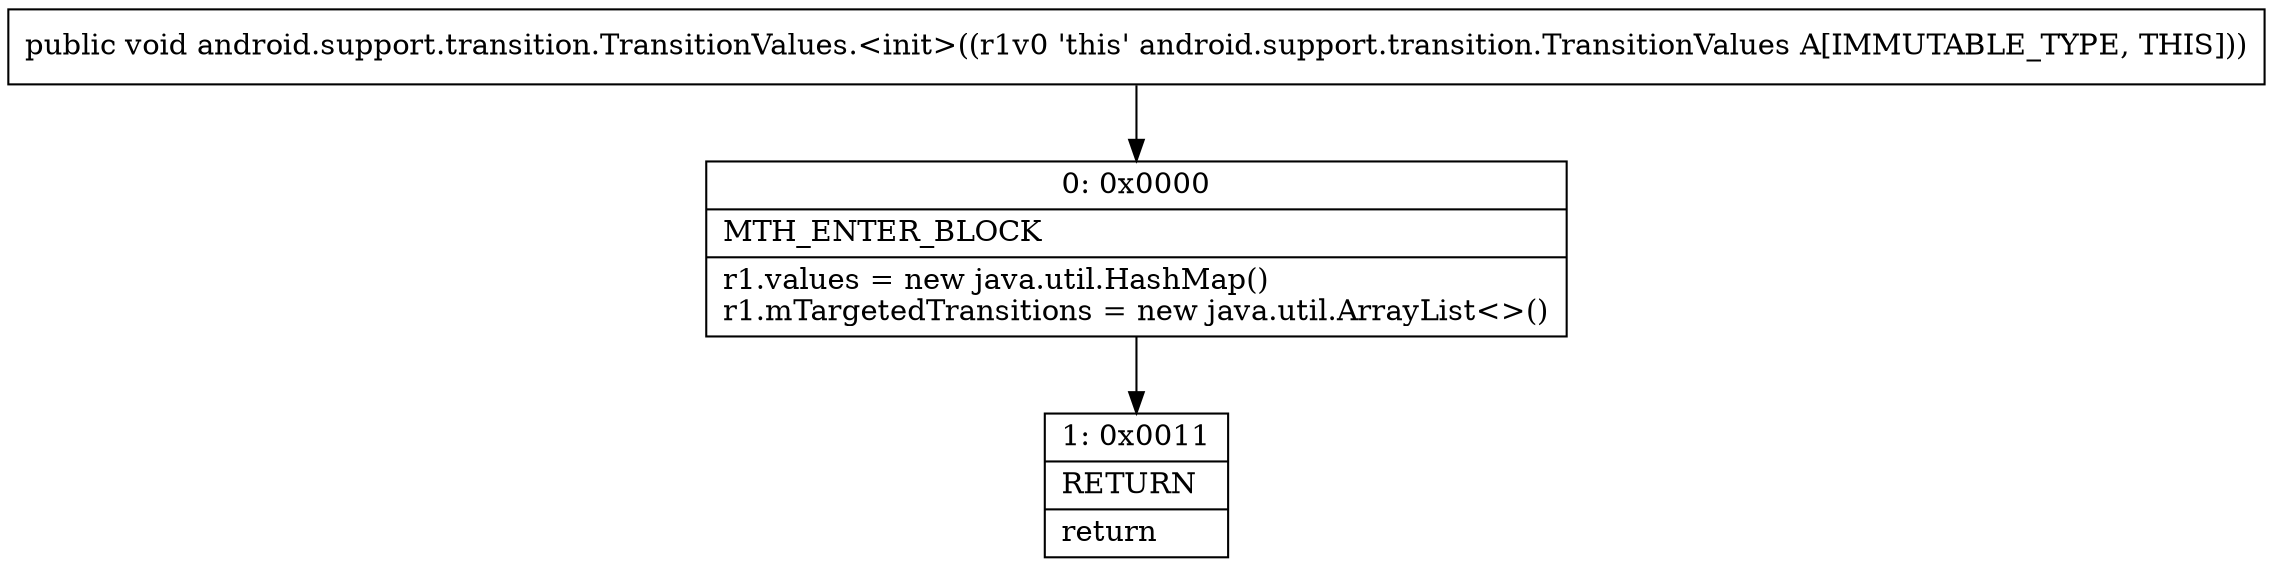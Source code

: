 digraph "CFG forandroid.support.transition.TransitionValues.\<init\>()V" {
Node_0 [shape=record,label="{0\:\ 0x0000|MTH_ENTER_BLOCK\l|r1.values = new java.util.HashMap()\lr1.mTargetedTransitions = new java.util.ArrayList\<\>()\l}"];
Node_1 [shape=record,label="{1\:\ 0x0011|RETURN\l|return\l}"];
MethodNode[shape=record,label="{public void android.support.transition.TransitionValues.\<init\>((r1v0 'this' android.support.transition.TransitionValues A[IMMUTABLE_TYPE, THIS])) }"];
MethodNode -> Node_0;
Node_0 -> Node_1;
}

